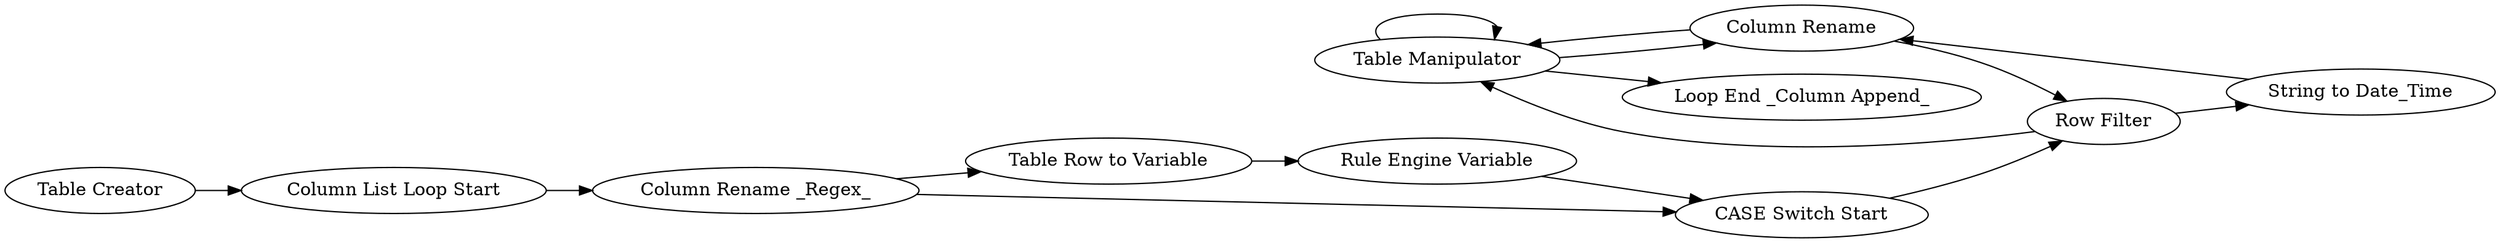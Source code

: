 digraph {
	11 -> 11
	11 -> 10
	5 -> 3
	3 -> 7
	8 -> 9
	11 -> 17
	10 -> 8
	8 -> 11
	5 -> 6
	1 -> 2
	9 -> 10
	2 -> 5
	7 -> 6
	10 -> 11
	6 -> 8
	5 [label="Column Rename _Regex_"]
	1 [label="Table Creator"]
	7 [label="Rule Engine Variable"]
	9 [label="String to Date_Time"]
	11 [label="Table Manipulator"]
	8 [label="Row Filter"]
	6 [label="CASE Switch Start"]
	17 [label="Loop End _Column Append_"]
	3 [label="Table Row to Variable"]
	2 [label="Column List Loop Start"]
	10 [label="Column Rename"]
	rankdir=LR
}
